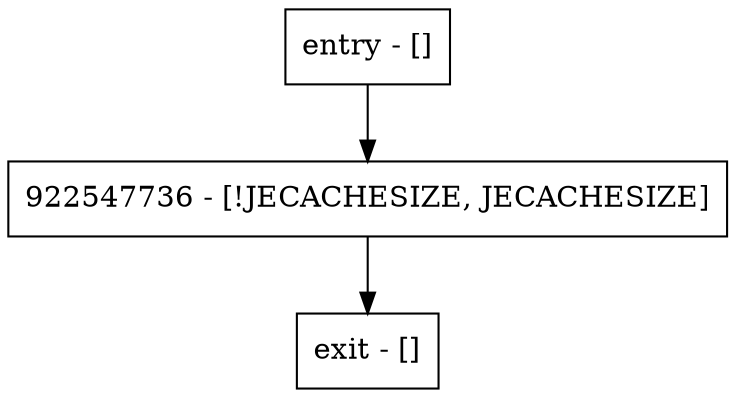 digraph tupleOutputSize {
node [shape=record];
entry [label="entry - []"];
exit [label="exit - []"];
922547736 [label="922547736 - [!JECACHESIZE, JECACHESIZE]"];
entry;
exit;
entry -> 922547736;
922547736 -> exit;
}
